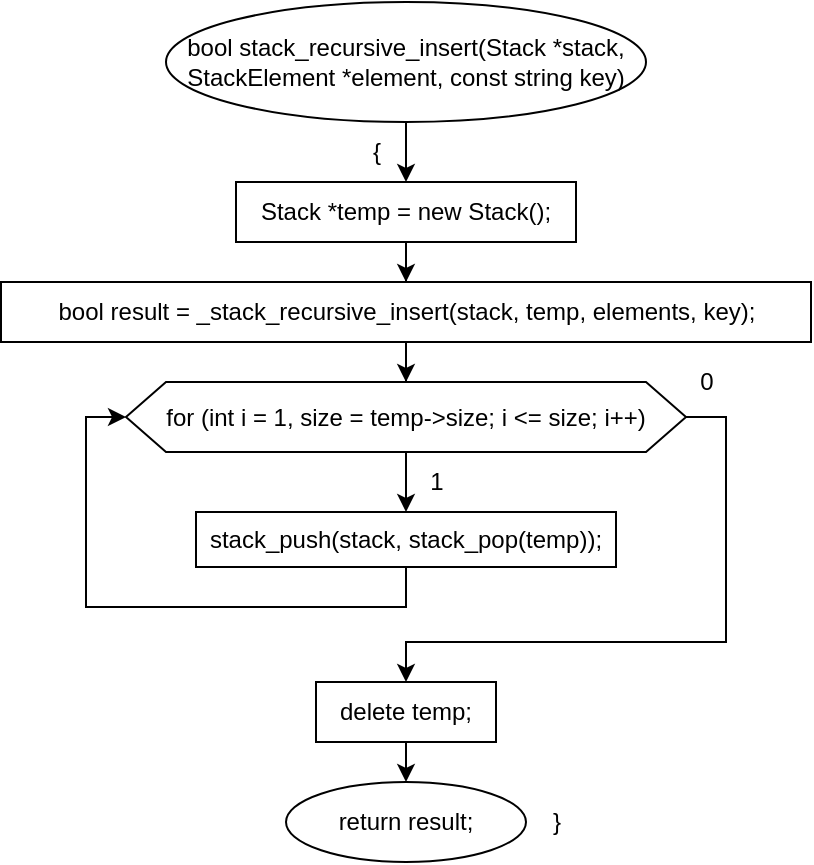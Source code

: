 <mxfile version="20.8.16" type="device"><diagram name="Страница 1" id="xJHRlcbKNEMmELuZbOdj"><mxGraphModel dx="1050" dy="629" grid="1" gridSize="10" guides="1" tooltips="1" connect="1" arrows="1" fold="1" page="1" pageScale="1" pageWidth="827" pageHeight="1169" math="0" shadow="0"><root><mxCell id="0"/><mxCell id="1" parent="0"/><mxCell id="yJ11hjvX2OT7vnpLmITN-3" value="" style="edgeStyle=orthogonalEdgeStyle;rounded=0;orthogonalLoop=1;jettySize=auto;html=1;" parent="1" source="yJ11hjvX2OT7vnpLmITN-1" target="yJ11hjvX2OT7vnpLmITN-2" edge="1"><mxGeometry relative="1" as="geometry"/></mxCell><mxCell id="yJ11hjvX2OT7vnpLmITN-1" value="bool stack_recursive_insert(Stack *stack, StackElement *element, const string key)" style="ellipse;whiteSpace=wrap;html=1;" parent="1" vertex="1"><mxGeometry x="270" y="40" width="240" height="60" as="geometry"/></mxCell><mxCell id="yJ11hjvX2OT7vnpLmITN-6" value="" style="edgeStyle=orthogonalEdgeStyle;rounded=0;orthogonalLoop=1;jettySize=auto;html=1;" parent="1" source="yJ11hjvX2OT7vnpLmITN-2" target="yJ11hjvX2OT7vnpLmITN-5" edge="1"><mxGeometry relative="1" as="geometry"/></mxCell><mxCell id="yJ11hjvX2OT7vnpLmITN-2" value="Stack *temp = new Stack();" style="whiteSpace=wrap;html=1;" parent="1" vertex="1"><mxGeometry x="305" y="130" width="170" height="30" as="geometry"/></mxCell><mxCell id="yJ11hjvX2OT7vnpLmITN-4" value="{" style="text;html=1;align=center;verticalAlign=middle;resizable=0;points=[];autosize=1;strokeColor=none;fillColor=none;" parent="1" vertex="1"><mxGeometry x="360" y="100" width="30" height="30" as="geometry"/></mxCell><mxCell id="yJ11hjvX2OT7vnpLmITN-8" value="" style="edgeStyle=orthogonalEdgeStyle;rounded=0;orthogonalLoop=1;jettySize=auto;html=1;" parent="1" source="yJ11hjvX2OT7vnpLmITN-5" target="yJ11hjvX2OT7vnpLmITN-7" edge="1"><mxGeometry relative="1" as="geometry"/></mxCell><mxCell id="yJ11hjvX2OT7vnpLmITN-5" value="bool result = _stack_recursive_insert(stack, temp, elements, key);" style="whiteSpace=wrap;html=1;" parent="1" vertex="1"><mxGeometry x="187.5" y="180" width="405" height="30" as="geometry"/></mxCell><mxCell id="yJ11hjvX2OT7vnpLmITN-10" value="" style="edgeStyle=orthogonalEdgeStyle;rounded=0;orthogonalLoop=1;jettySize=auto;html=1;" parent="1" source="yJ11hjvX2OT7vnpLmITN-7" target="yJ11hjvX2OT7vnpLmITN-9" edge="1"><mxGeometry relative="1" as="geometry"/></mxCell><mxCell id="yJ11hjvX2OT7vnpLmITN-15" style="edgeStyle=orthogonalEdgeStyle;rounded=0;orthogonalLoop=1;jettySize=auto;html=1;exitX=1;exitY=0.5;exitDx=0;exitDy=0;entryX=0.5;entryY=0;entryDx=0;entryDy=0;" parent="1" source="yJ11hjvX2OT7vnpLmITN-7" target="yJ11hjvX2OT7vnpLmITN-14" edge="1"><mxGeometry relative="1" as="geometry"><Array as="points"><mxPoint x="550" y="248"/><mxPoint x="550" y="360"/><mxPoint x="390" y="360"/></Array></mxGeometry></mxCell><mxCell id="yJ11hjvX2OT7vnpLmITN-7" value="for (int i = 1, size = temp-&amp;gt;size; i &amp;lt;= size; i++)" style="shape=hexagon;perimeter=hexagonPerimeter2;whiteSpace=wrap;html=1;fixedSize=1;" parent="1" vertex="1"><mxGeometry x="250" y="230" width="280" height="35" as="geometry"/></mxCell><mxCell id="yJ11hjvX2OT7vnpLmITN-13" style="edgeStyle=orthogonalEdgeStyle;rounded=0;orthogonalLoop=1;jettySize=auto;html=1;exitX=0.5;exitY=1;exitDx=0;exitDy=0;entryX=0;entryY=0.5;entryDx=0;entryDy=0;" parent="1" source="yJ11hjvX2OT7vnpLmITN-9" target="yJ11hjvX2OT7vnpLmITN-7" edge="1"><mxGeometry relative="1" as="geometry"/></mxCell><mxCell id="yJ11hjvX2OT7vnpLmITN-9" value="stack_push(stack, stack_pop(temp));" style="whiteSpace=wrap;html=1;" parent="1" vertex="1"><mxGeometry x="285" y="295" width="210" height="27.5" as="geometry"/></mxCell><mxCell id="yJ11hjvX2OT7vnpLmITN-11" value="1" style="text;html=1;align=center;verticalAlign=middle;resizable=0;points=[];autosize=1;strokeColor=none;fillColor=none;" parent="1" vertex="1"><mxGeometry x="390" y="265" width="30" height="30" as="geometry"/></mxCell><mxCell id="yJ11hjvX2OT7vnpLmITN-17" style="edgeStyle=orthogonalEdgeStyle;rounded=0;orthogonalLoop=1;jettySize=auto;html=1;exitX=0.5;exitY=1;exitDx=0;exitDy=0;entryX=0.5;entryY=0;entryDx=0;entryDy=0;" parent="1" source="yJ11hjvX2OT7vnpLmITN-14" target="yJ11hjvX2OT7vnpLmITN-16" edge="1"><mxGeometry relative="1" as="geometry"/></mxCell><mxCell id="yJ11hjvX2OT7vnpLmITN-14" value="delete temp;" style="whiteSpace=wrap;html=1;" parent="1" vertex="1"><mxGeometry x="345" y="380" width="90" height="30" as="geometry"/></mxCell><mxCell id="yJ11hjvX2OT7vnpLmITN-16" value="return result;" style="ellipse;whiteSpace=wrap;html=1;" parent="1" vertex="1"><mxGeometry x="330" y="430" width="120" height="40" as="geometry"/></mxCell><mxCell id="yJ11hjvX2OT7vnpLmITN-18" value="}" style="text;html=1;align=center;verticalAlign=middle;resizable=0;points=[];autosize=1;strokeColor=none;fillColor=none;" parent="1" vertex="1"><mxGeometry x="450" y="435" width="30" height="30" as="geometry"/></mxCell><mxCell id="yJ11hjvX2OT7vnpLmITN-19" value="0" style="text;html=1;align=center;verticalAlign=middle;resizable=0;points=[];autosize=1;strokeColor=none;fillColor=none;" parent="1" vertex="1"><mxGeometry x="525" y="215" width="30" height="30" as="geometry"/></mxCell></root></mxGraphModel></diagram></mxfile>